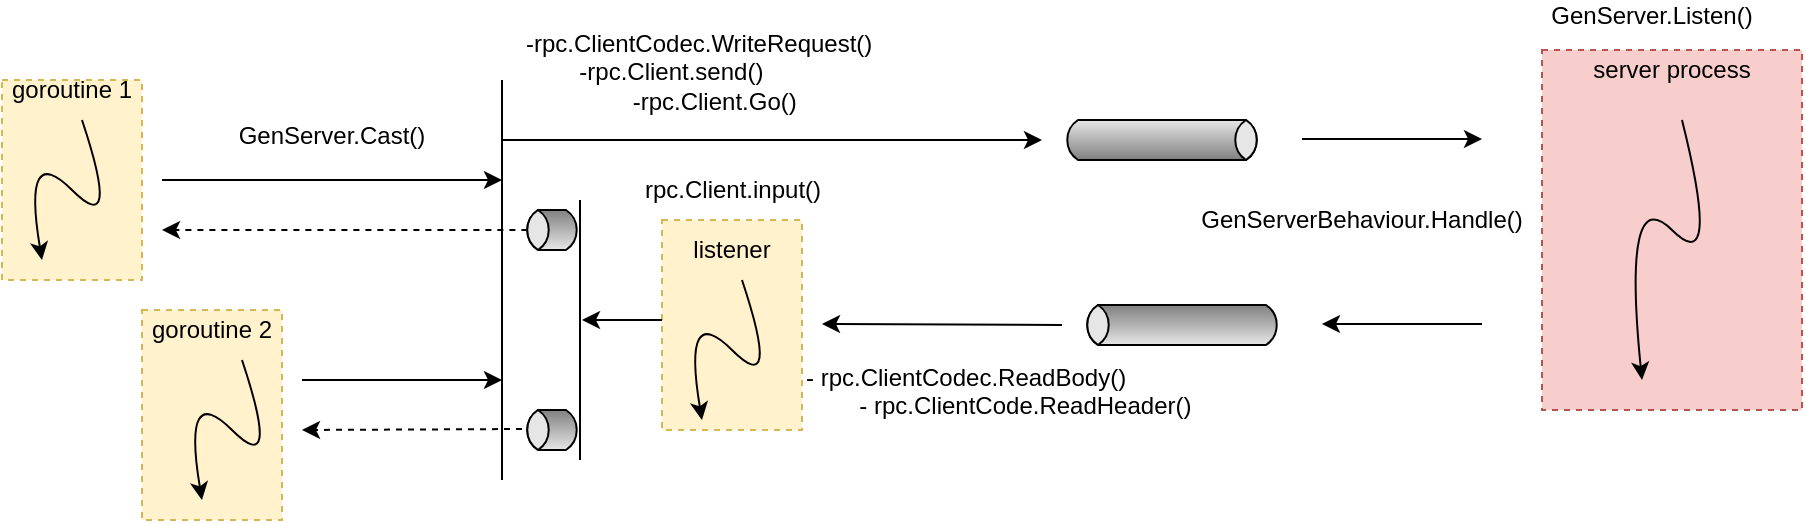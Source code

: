 <mxfile>
    <diagram id="TzXELKD3bI7YrYKZwFvC" name="Page-1">
        <mxGraphModel dx="1543" dy="563" grid="1" gridSize="10" guides="1" tooltips="1" connect="1" arrows="1" fold="1" page="1" pageScale="1" pageWidth="850" pageHeight="1100" math="0" shadow="0">
            <root>
                <mxCell id="0"/>
                <mxCell id="1" parent="0"/>
                <mxCell id="58" value="" style="rounded=0;whiteSpace=wrap;html=1;dashed=1;fillColor=#fff2cc;strokeColor=#d6b656;" parent="1" vertex="1">
                    <mxGeometry x="200" y="190" width="70" height="105" as="geometry"/>
                </mxCell>
                <mxCell id="55" value="" style="rounded=0;whiteSpace=wrap;html=1;dashed=1;fillColor=#fff2cc;strokeColor=#d6b656;" parent="1" vertex="1">
                    <mxGeometry x="-130" y="120" width="70" height="100" as="geometry"/>
                </mxCell>
                <mxCell id="53" value="" style="rounded=0;whiteSpace=wrap;html=1;dashed=1;fillColor=#fff2cc;strokeColor=#d6b656;" parent="1" vertex="1">
                    <mxGeometry x="-60" y="235" width="70" height="105" as="geometry"/>
                </mxCell>
                <mxCell id="50" value="" style="rounded=0;whiteSpace=wrap;html=1;dashed=1;fillColor=#f8cecc;strokeColor=#b85450;" parent="1" vertex="1">
                    <mxGeometry x="640" y="105" width="130" height="180" as="geometry"/>
                </mxCell>
                <mxCell id="2" value="" style="strokeWidth=1;outlineConnect=0;dashed=0;align=center;html=1;fontSize=8;shape=mxgraph.eip.messageChannel;verticalLabelPosition=bottom;labelBackgroundColor=#ffffff;verticalAlign=top;" parent="1" vertex="1">
                    <mxGeometry x="400" y="140" width="100" height="20" as="geometry"/>
                </mxCell>
                <mxCell id="3" value="" style="strokeWidth=1;outlineConnect=0;dashed=0;align=center;html=1;fontSize=8;shape=mxgraph.eip.messageChannel;verticalLabelPosition=bottom;labelBackgroundColor=#ffffff;verticalAlign=top;direction=west;" parent="1" vertex="1">
                    <mxGeometry x="410" y="232.5" width="100" height="20" as="geometry"/>
                </mxCell>
                <mxCell id="11" value="" style="endArrow=none;html=1;" parent="1" edge="1">
                    <mxGeometry width="50" height="50" relative="1" as="geometry">
                        <mxPoint x="120" y="320" as="sourcePoint"/>
                        <mxPoint x="120" y="120" as="targetPoint"/>
                    </mxGeometry>
                </mxCell>
                <mxCell id="12" value="" style="endArrow=classic;html=1;" parent="1" edge="1">
                    <mxGeometry width="50" height="50" relative="1" as="geometry">
                        <mxPoint x="-50" y="170" as="sourcePoint"/>
                        <mxPoint x="120" y="170" as="targetPoint"/>
                    </mxGeometry>
                </mxCell>
                <mxCell id="13" value="" style="endArrow=classic;html=1;" parent="1" edge="1">
                    <mxGeometry width="50" height="50" relative="1" as="geometry">
                        <mxPoint x="20" y="270" as="sourcePoint"/>
                        <mxPoint x="120" y="270" as="targetPoint"/>
                    </mxGeometry>
                </mxCell>
                <mxCell id="17" value="" style="curved=1;endArrow=classic;html=1;" parent="1" edge="1">
                    <mxGeometry width="50" height="50" relative="1" as="geometry">
                        <mxPoint x="-10" y="260" as="sourcePoint"/>
                        <mxPoint x="-30" y="330" as="targetPoint"/>
                        <Array as="points">
                            <mxPoint x="10" y="320"/>
                            <mxPoint x="-40" y="270"/>
                        </Array>
                    </mxGeometry>
                </mxCell>
                <mxCell id="20" value="" style="endArrow=none;html=1;" parent="1" edge="1">
                    <mxGeometry width="50" height="50" relative="1" as="geometry">
                        <mxPoint x="159" y="310" as="sourcePoint"/>
                        <mxPoint x="159" y="180" as="targetPoint"/>
                    </mxGeometry>
                </mxCell>
                <mxCell id="21" value="" style="strokeWidth=1;outlineConnect=0;dashed=0;align=center;html=1;fontSize=8;shape=mxgraph.eip.messageChannel;verticalLabelPosition=bottom;labelBackgroundColor=#ffffff;verticalAlign=top;direction=west;" parent="1" vertex="1">
                    <mxGeometry x="130" y="290" width="30" height="10" as="geometry"/>
                </mxCell>
                <mxCell id="26" value="" style="strokeWidth=1;outlineConnect=0;dashed=0;align=center;html=1;fontSize=8;shape=mxgraph.eip.messageChannel;verticalLabelPosition=bottom;labelBackgroundColor=#ffffff;verticalAlign=top;direction=west;" parent="1" vertex="1">
                    <mxGeometry x="130" y="190" width="30" height="10" as="geometry"/>
                </mxCell>
                <mxCell id="33" value="" style="endArrow=classic;html=1;exitX=1;exitY=0.5;exitDx=-2.7;exitDy=0;exitPerimeter=0;dashed=1;" parent="1" source="26" edge="1">
                    <mxGeometry width="50" height="50" relative="1" as="geometry">
                        <mxPoint x="110" y="200" as="sourcePoint"/>
                        <mxPoint x="-50" y="195" as="targetPoint"/>
                    </mxGeometry>
                </mxCell>
                <mxCell id="34" value="" style="endArrow=classic;html=1;dashed=1;" parent="1" edge="1">
                    <mxGeometry width="50" height="50" relative="1" as="geometry">
                        <mxPoint x="130" y="294.5" as="sourcePoint"/>
                        <mxPoint x="20" y="295" as="targetPoint"/>
                    </mxGeometry>
                </mxCell>
                <mxCell id="41" value="" style="curved=1;endArrow=classic;html=1;" parent="1" edge="1">
                    <mxGeometry width="50" height="50" relative="1" as="geometry">
                        <mxPoint x="-90" y="140" as="sourcePoint"/>
                        <mxPoint x="-110" y="210" as="targetPoint"/>
                        <Array as="points">
                            <mxPoint x="-70" y="200"/>
                            <mxPoint x="-120" y="150"/>
                        </Array>
                    </mxGeometry>
                </mxCell>
                <mxCell id="42" value="" style="curved=1;endArrow=classic;html=1;" parent="1" edge="1">
                    <mxGeometry width="50" height="50" relative="1" as="geometry">
                        <mxPoint x="240" y="220" as="sourcePoint"/>
                        <mxPoint x="220" y="290" as="targetPoint"/>
                        <Array as="points">
                            <mxPoint x="260" y="280"/>
                            <mxPoint x="210" y="230"/>
                        </Array>
                    </mxGeometry>
                </mxCell>
                <mxCell id="43" value="" style="curved=1;endArrow=classic;html=1;" parent="1" edge="1">
                    <mxGeometry width="50" height="50" relative="1" as="geometry">
                        <mxPoint x="710" y="140" as="sourcePoint"/>
                        <mxPoint x="690" y="270" as="targetPoint"/>
                        <Array as="points">
                            <mxPoint x="730" y="220"/>
                            <mxPoint x="680" y="170"/>
                        </Array>
                    </mxGeometry>
                </mxCell>
                <mxCell id="46" value="goroutine 1" style="text;html=1;strokeColor=none;fillColor=none;align=center;verticalAlign=middle;whiteSpace=wrap;rounded=0;" parent="1" vertex="1">
                    <mxGeometry x="-130" y="110" width="70" height="30" as="geometry"/>
                </mxCell>
                <mxCell id="47" value="goroutine 2" style="text;html=1;strokeColor=none;fillColor=none;align=center;verticalAlign=middle;whiteSpace=wrap;rounded=0;" parent="1" vertex="1">
                    <mxGeometry x="-60" y="230" width="70" height="30" as="geometry"/>
                </mxCell>
                <mxCell id="48" value="server process" style="text;html=1;strokeColor=none;fillColor=none;align=center;verticalAlign=middle;whiteSpace=wrap;rounded=0;" parent="1" vertex="1">
                    <mxGeometry x="660" y="100" width="90" height="30" as="geometry"/>
                </mxCell>
                <mxCell id="49" value="listener" style="text;html=1;strokeColor=none;fillColor=none;align=center;verticalAlign=middle;whiteSpace=wrap;rounded=0;" parent="1" vertex="1">
                    <mxGeometry x="190" y="190" width="90" height="30" as="geometry"/>
                </mxCell>
                <mxCell id="59" value="" style="endArrow=classic;html=1;" parent="1" edge="1">
                    <mxGeometry width="50" height="50" relative="1" as="geometry">
                        <mxPoint x="200" y="240" as="sourcePoint"/>
                        <mxPoint x="160" y="240" as="targetPoint"/>
                    </mxGeometry>
                </mxCell>
                <mxCell id="60" value="" style="endArrow=classic;html=1;" parent="1" edge="1">
                    <mxGeometry width="50" height="50" relative="1" as="geometry">
                        <mxPoint x="400" y="242.5" as="sourcePoint"/>
                        <mxPoint x="280" y="242" as="targetPoint"/>
                    </mxGeometry>
                </mxCell>
                <mxCell id="62" value="" style="endArrow=classic;html=1;" parent="1" edge="1">
                    <mxGeometry width="50" height="50" relative="1" as="geometry">
                        <mxPoint x="120" y="150" as="sourcePoint"/>
                        <mxPoint x="390" y="150" as="targetPoint"/>
                    </mxGeometry>
                </mxCell>
                <mxCell id="63" value="" style="endArrow=classic;html=1;" parent="1" edge="1">
                    <mxGeometry width="50" height="50" relative="1" as="geometry">
                        <mxPoint x="520" y="149.5" as="sourcePoint"/>
                        <mxPoint x="610" y="149.5" as="targetPoint"/>
                    </mxGeometry>
                </mxCell>
                <mxCell id="64" value="" style="endArrow=classic;html=1;" parent="1" edge="1">
                    <mxGeometry width="50" height="50" relative="1" as="geometry">
                        <mxPoint x="610" y="242" as="sourcePoint"/>
                        <mxPoint x="530" y="242" as="targetPoint"/>
                    </mxGeometry>
                </mxCell>
                <mxCell id="70" value="GenServer.Cast()" style="text;html=1;strokeColor=none;fillColor=none;align=center;verticalAlign=middle;whiteSpace=wrap;rounded=0;dashed=1;" parent="1" vertex="1">
                    <mxGeometry x="-30" y="140" width="130" height="15" as="geometry"/>
                </mxCell>
                <mxCell id="71" value="-rpc.ClientCodec.WriteRequest()&lt;br&gt;&lt;span style=&quot;white-space: pre;&quot;&gt;&#9;&lt;/span&gt;-rpc.Client.send()&lt;br&gt;&lt;span style=&quot;white-space: pre;&quot;&gt;&#9;&lt;/span&gt;&lt;span style=&quot;white-space: pre;&quot;&gt;&#9;&lt;/span&gt;-rpc.Client.Go()" style="text;html=1;strokeColor=none;fillColor=none;align=left;verticalAlign=top;whiteSpace=wrap;rounded=0;dashed=1;" parent="1" vertex="1">
                    <mxGeometry x="130" y="87.5" width="190" height="55" as="geometry"/>
                </mxCell>
                <mxCell id="75" value="- rpc.ClientCodec.ReadBody()&lt;br&gt;&lt;span style=&quot;white-space: pre;&quot;&gt;&#9;&lt;/span&gt;- rpc.ClientCode.ReadHeader()" style="text;html=1;strokeColor=none;fillColor=none;align=left;verticalAlign=top;whiteSpace=wrap;rounded=0;dashed=1;" parent="1" vertex="1">
                    <mxGeometry x="270" y="255" width="210" height="40" as="geometry"/>
                </mxCell>
                <mxCell id="76" value="rpc.Client.input()" style="text;html=1;strokeColor=none;fillColor=none;align=center;verticalAlign=middle;whiteSpace=wrap;rounded=0;dashed=1;" parent="1" vertex="1">
                    <mxGeometry x="172.5" y="165" width="125" height="20" as="geometry"/>
                </mxCell>
                <mxCell id="79" value="GenServer.Listen()" style="text;html=1;strokeColor=none;fillColor=none;align=center;verticalAlign=middle;whiteSpace=wrap;rounded=0;dashed=1;" parent="1" vertex="1">
                    <mxGeometry x="630" y="80" width="130" height="15" as="geometry"/>
                </mxCell>
                <mxCell id="81" value="GenServerBehaviour.Handle()" style="text;html=1;strokeColor=none;fillColor=none;align=center;verticalAlign=middle;whiteSpace=wrap;rounded=0;dashed=1;" parent="1" vertex="1">
                    <mxGeometry x="470" y="182.5" width="160" height="15" as="geometry"/>
                </mxCell>
            </root>
        </mxGraphModel>
    </diagram>
</mxfile>
